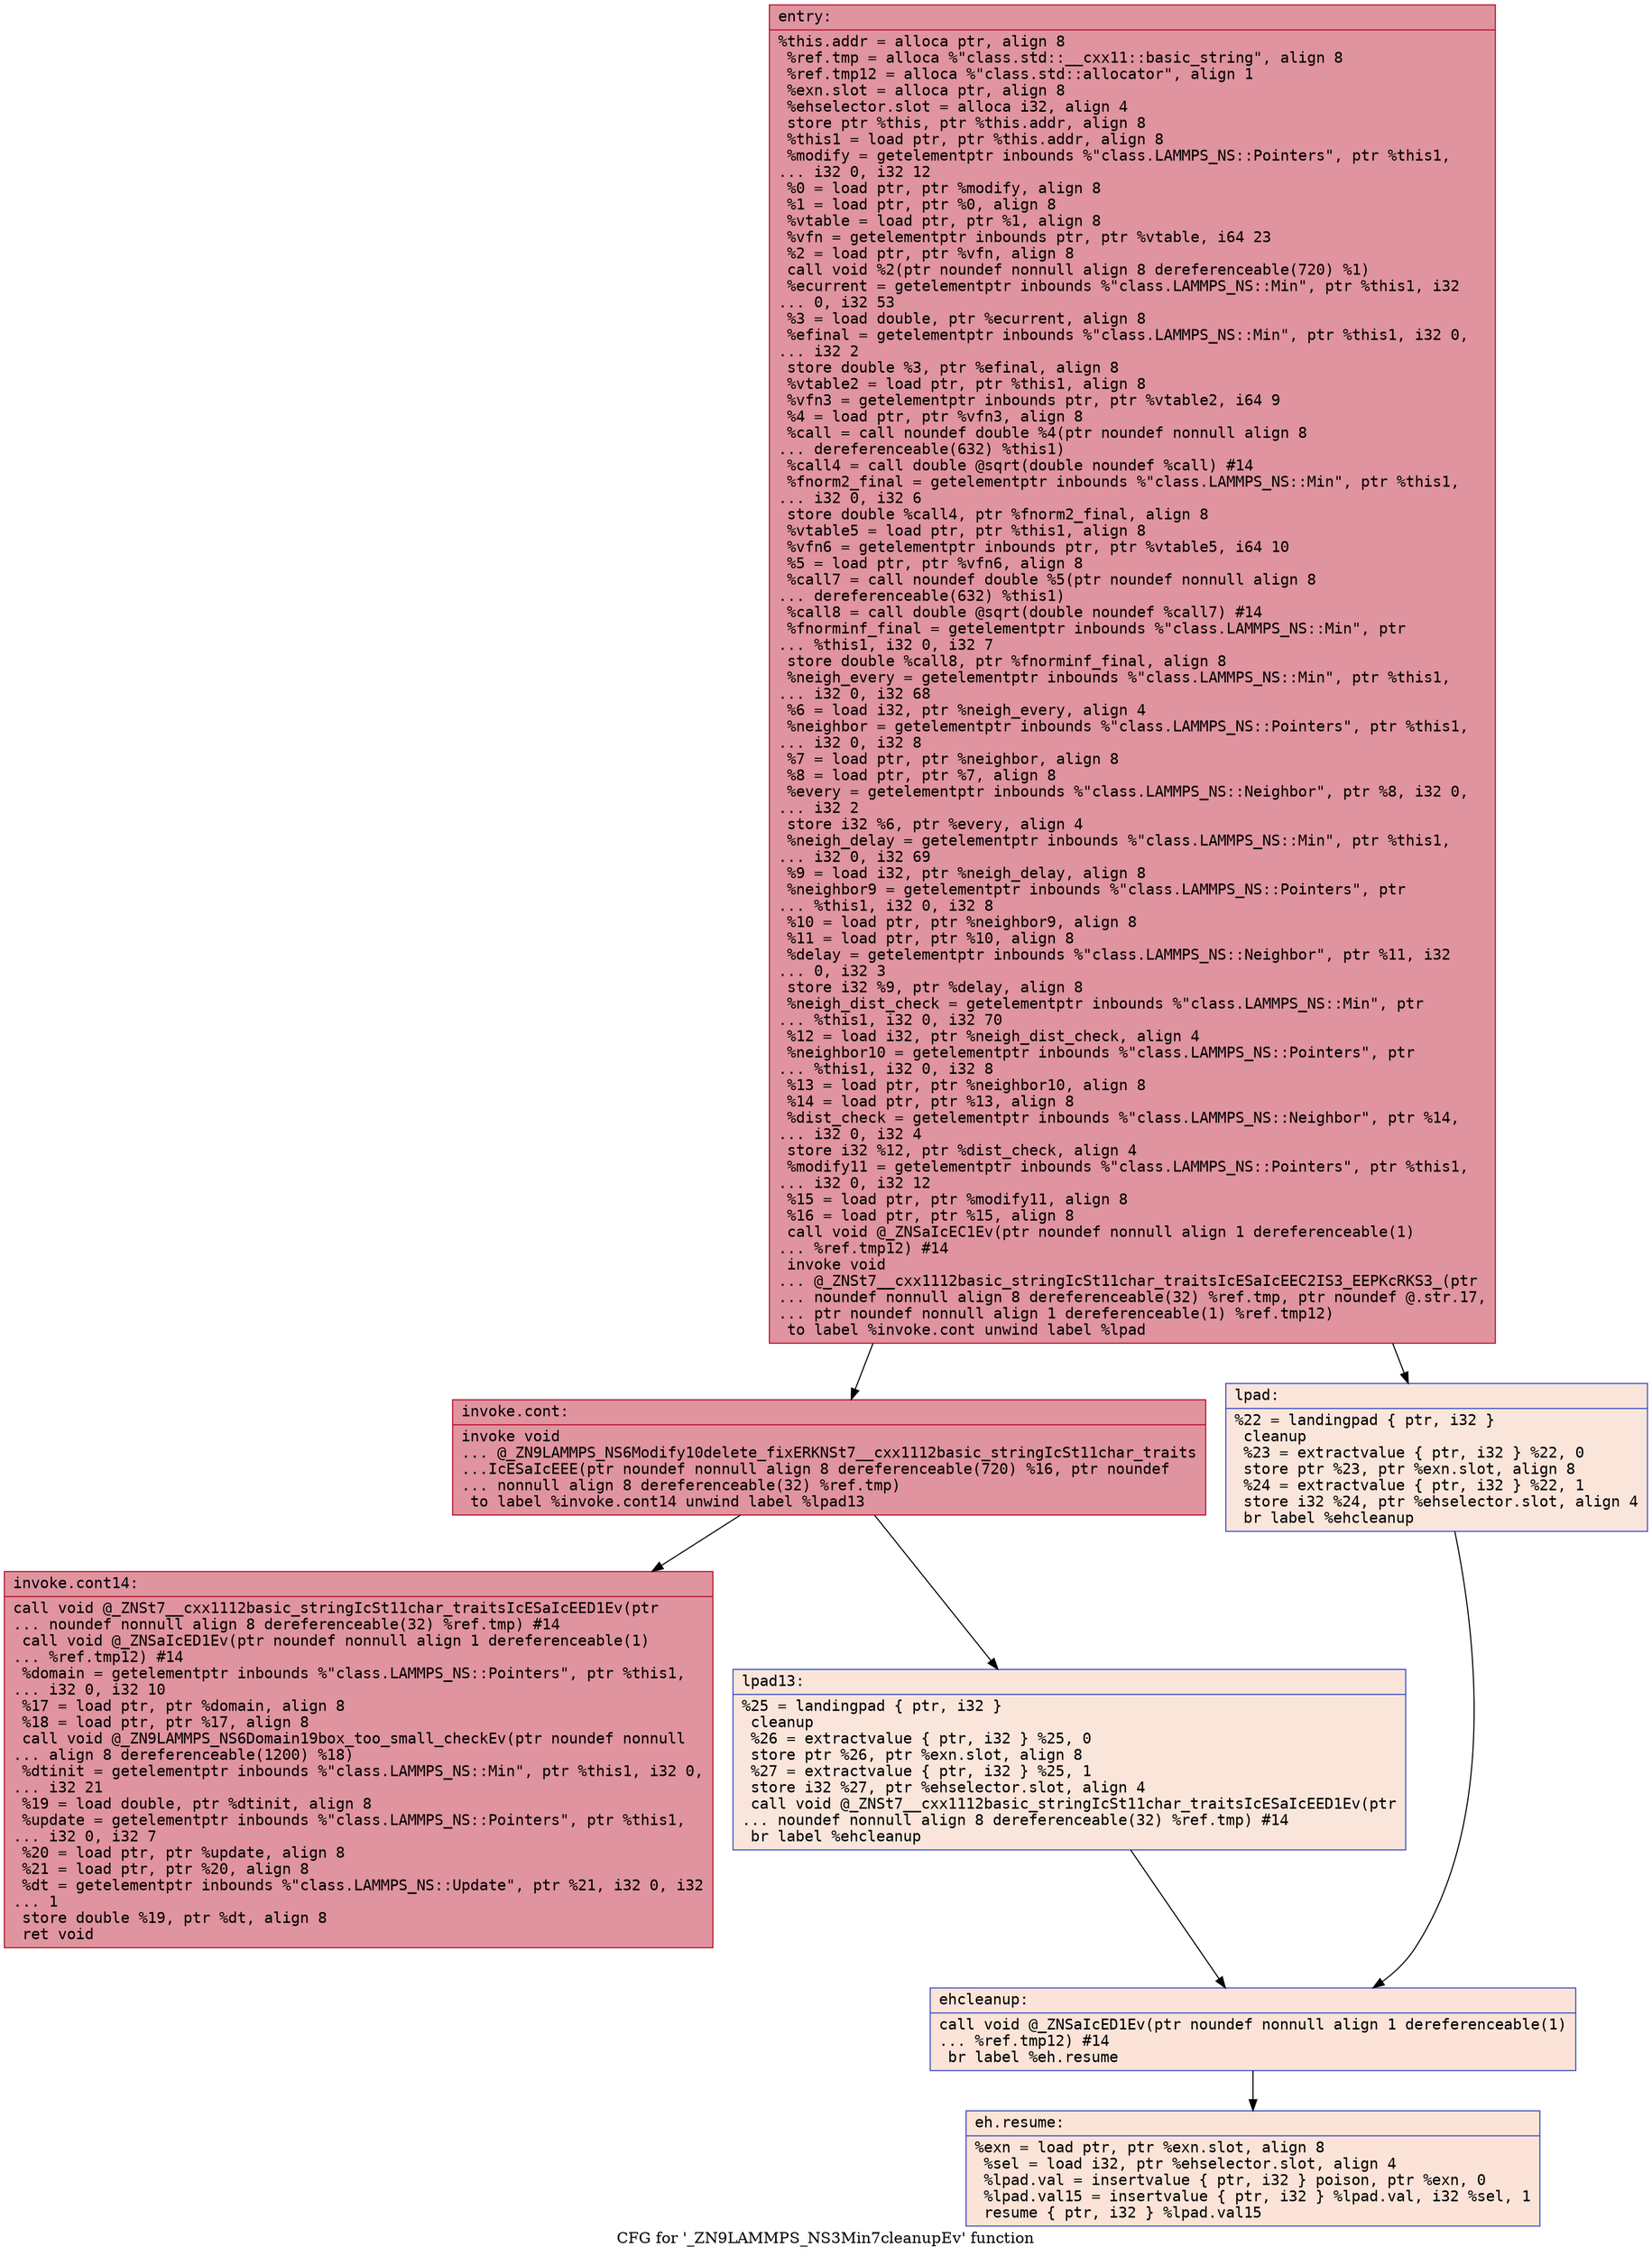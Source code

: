 digraph "CFG for '_ZN9LAMMPS_NS3Min7cleanupEv' function" {
	label="CFG for '_ZN9LAMMPS_NS3Min7cleanupEv' function";

	Node0x55814abf7200 [shape=record,color="#b70d28ff", style=filled, fillcolor="#b70d2870" fontname="Courier",label="{entry:\l|  %this.addr = alloca ptr, align 8\l  %ref.tmp = alloca %\"class.std::__cxx11::basic_string\", align 8\l  %ref.tmp12 = alloca %\"class.std::allocator\", align 1\l  %exn.slot = alloca ptr, align 8\l  %ehselector.slot = alloca i32, align 4\l  store ptr %this, ptr %this.addr, align 8\l  %this1 = load ptr, ptr %this.addr, align 8\l  %modify = getelementptr inbounds %\"class.LAMMPS_NS::Pointers\", ptr %this1,\l... i32 0, i32 12\l  %0 = load ptr, ptr %modify, align 8\l  %1 = load ptr, ptr %0, align 8\l  %vtable = load ptr, ptr %1, align 8\l  %vfn = getelementptr inbounds ptr, ptr %vtable, i64 23\l  %2 = load ptr, ptr %vfn, align 8\l  call void %2(ptr noundef nonnull align 8 dereferenceable(720) %1)\l  %ecurrent = getelementptr inbounds %\"class.LAMMPS_NS::Min\", ptr %this1, i32\l... 0, i32 53\l  %3 = load double, ptr %ecurrent, align 8\l  %efinal = getelementptr inbounds %\"class.LAMMPS_NS::Min\", ptr %this1, i32 0,\l... i32 2\l  store double %3, ptr %efinal, align 8\l  %vtable2 = load ptr, ptr %this1, align 8\l  %vfn3 = getelementptr inbounds ptr, ptr %vtable2, i64 9\l  %4 = load ptr, ptr %vfn3, align 8\l  %call = call noundef double %4(ptr noundef nonnull align 8\l... dereferenceable(632) %this1)\l  %call4 = call double @sqrt(double noundef %call) #14\l  %fnorm2_final = getelementptr inbounds %\"class.LAMMPS_NS::Min\", ptr %this1,\l... i32 0, i32 6\l  store double %call4, ptr %fnorm2_final, align 8\l  %vtable5 = load ptr, ptr %this1, align 8\l  %vfn6 = getelementptr inbounds ptr, ptr %vtable5, i64 10\l  %5 = load ptr, ptr %vfn6, align 8\l  %call7 = call noundef double %5(ptr noundef nonnull align 8\l... dereferenceable(632) %this1)\l  %call8 = call double @sqrt(double noundef %call7) #14\l  %fnorminf_final = getelementptr inbounds %\"class.LAMMPS_NS::Min\", ptr\l... %this1, i32 0, i32 7\l  store double %call8, ptr %fnorminf_final, align 8\l  %neigh_every = getelementptr inbounds %\"class.LAMMPS_NS::Min\", ptr %this1,\l... i32 0, i32 68\l  %6 = load i32, ptr %neigh_every, align 4\l  %neighbor = getelementptr inbounds %\"class.LAMMPS_NS::Pointers\", ptr %this1,\l... i32 0, i32 8\l  %7 = load ptr, ptr %neighbor, align 8\l  %8 = load ptr, ptr %7, align 8\l  %every = getelementptr inbounds %\"class.LAMMPS_NS::Neighbor\", ptr %8, i32 0,\l... i32 2\l  store i32 %6, ptr %every, align 4\l  %neigh_delay = getelementptr inbounds %\"class.LAMMPS_NS::Min\", ptr %this1,\l... i32 0, i32 69\l  %9 = load i32, ptr %neigh_delay, align 8\l  %neighbor9 = getelementptr inbounds %\"class.LAMMPS_NS::Pointers\", ptr\l... %this1, i32 0, i32 8\l  %10 = load ptr, ptr %neighbor9, align 8\l  %11 = load ptr, ptr %10, align 8\l  %delay = getelementptr inbounds %\"class.LAMMPS_NS::Neighbor\", ptr %11, i32\l... 0, i32 3\l  store i32 %9, ptr %delay, align 8\l  %neigh_dist_check = getelementptr inbounds %\"class.LAMMPS_NS::Min\", ptr\l... %this1, i32 0, i32 70\l  %12 = load i32, ptr %neigh_dist_check, align 4\l  %neighbor10 = getelementptr inbounds %\"class.LAMMPS_NS::Pointers\", ptr\l... %this1, i32 0, i32 8\l  %13 = load ptr, ptr %neighbor10, align 8\l  %14 = load ptr, ptr %13, align 8\l  %dist_check = getelementptr inbounds %\"class.LAMMPS_NS::Neighbor\", ptr %14,\l... i32 0, i32 4\l  store i32 %12, ptr %dist_check, align 4\l  %modify11 = getelementptr inbounds %\"class.LAMMPS_NS::Pointers\", ptr %this1,\l... i32 0, i32 12\l  %15 = load ptr, ptr %modify11, align 8\l  %16 = load ptr, ptr %15, align 8\l  call void @_ZNSaIcEC1Ev(ptr noundef nonnull align 1 dereferenceable(1)\l... %ref.tmp12) #14\l  invoke void\l... @_ZNSt7__cxx1112basic_stringIcSt11char_traitsIcESaIcEEC2IS3_EEPKcRKS3_(ptr\l... noundef nonnull align 8 dereferenceable(32) %ref.tmp, ptr noundef @.str.17,\l... ptr noundef nonnull align 1 dereferenceable(1) %ref.tmp12)\l          to label %invoke.cont unwind label %lpad\l}"];
	Node0x55814abf7200 -> Node0x55814acaf820[tooltip="entry -> invoke.cont\nProbability 100.00%" ];
	Node0x55814abf7200 -> Node0x55814acaf8a0[tooltip="entry -> lpad\nProbability 0.00%" ];
	Node0x55814acaf820 [shape=record,color="#b70d28ff", style=filled, fillcolor="#b70d2870" fontname="Courier",label="{invoke.cont:\l|  invoke void\l... @_ZN9LAMMPS_NS6Modify10delete_fixERKNSt7__cxx1112basic_stringIcSt11char_traits\l...IcESaIcEEE(ptr noundef nonnull align 8 dereferenceable(720) %16, ptr noundef\l... nonnull align 8 dereferenceable(32) %ref.tmp)\l          to label %invoke.cont14 unwind label %lpad13\l}"];
	Node0x55814acaf820 -> Node0x55814acaf7d0[tooltip="invoke.cont -> invoke.cont14\nProbability 100.00%" ];
	Node0x55814acaf820 -> Node0x55814acafad0[tooltip="invoke.cont -> lpad13\nProbability 0.00%" ];
	Node0x55814acaf7d0 [shape=record,color="#b70d28ff", style=filled, fillcolor="#b70d2870" fontname="Courier",label="{invoke.cont14:\l|  call void @_ZNSt7__cxx1112basic_stringIcSt11char_traitsIcESaIcEED1Ev(ptr\l... noundef nonnull align 8 dereferenceable(32) %ref.tmp) #14\l  call void @_ZNSaIcED1Ev(ptr noundef nonnull align 1 dereferenceable(1)\l... %ref.tmp12) #14\l  %domain = getelementptr inbounds %\"class.LAMMPS_NS::Pointers\", ptr %this1,\l... i32 0, i32 10\l  %17 = load ptr, ptr %domain, align 8\l  %18 = load ptr, ptr %17, align 8\l  call void @_ZN9LAMMPS_NS6Domain19box_too_small_checkEv(ptr noundef nonnull\l... align 8 dereferenceable(1200) %18)\l  %dtinit = getelementptr inbounds %\"class.LAMMPS_NS::Min\", ptr %this1, i32 0,\l... i32 21\l  %19 = load double, ptr %dtinit, align 8\l  %update = getelementptr inbounds %\"class.LAMMPS_NS::Pointers\", ptr %this1,\l... i32 0, i32 7\l  %20 = load ptr, ptr %update, align 8\l  %21 = load ptr, ptr %20, align 8\l  %dt = getelementptr inbounds %\"class.LAMMPS_NS::Update\", ptr %21, i32 0, i32\l... 1\l  store double %19, ptr %dt, align 8\l  ret void\l}"];
	Node0x55814acaf8a0 [shape=record,color="#3d50c3ff", style=filled, fillcolor="#f4c5ad70" fontname="Courier",label="{lpad:\l|  %22 = landingpad \{ ptr, i32 \}\l          cleanup\l  %23 = extractvalue \{ ptr, i32 \} %22, 0\l  store ptr %23, ptr %exn.slot, align 8\l  %24 = extractvalue \{ ptr, i32 \} %22, 1\l  store i32 %24, ptr %ehselector.slot, align 4\l  br label %ehcleanup\l}"];
	Node0x55814acaf8a0 -> Node0x55814acb0ab0[tooltip="lpad -> ehcleanup\nProbability 100.00%" ];
	Node0x55814acafad0 [shape=record,color="#3d50c3ff", style=filled, fillcolor="#f4c5ad70" fontname="Courier",label="{lpad13:\l|  %25 = landingpad \{ ptr, i32 \}\l          cleanup\l  %26 = extractvalue \{ ptr, i32 \} %25, 0\l  store ptr %26, ptr %exn.slot, align 8\l  %27 = extractvalue \{ ptr, i32 \} %25, 1\l  store i32 %27, ptr %ehselector.slot, align 4\l  call void @_ZNSt7__cxx1112basic_stringIcSt11char_traitsIcESaIcEED1Ev(ptr\l... noundef nonnull align 8 dereferenceable(32) %ref.tmp) #14\l  br label %ehcleanup\l}"];
	Node0x55814acafad0 -> Node0x55814acb0ab0[tooltip="lpad13 -> ehcleanup\nProbability 100.00%" ];
	Node0x55814acb0ab0 [shape=record,color="#3d50c3ff", style=filled, fillcolor="#f6bfa670" fontname="Courier",label="{ehcleanup:\l|  call void @_ZNSaIcED1Ev(ptr noundef nonnull align 1 dereferenceable(1)\l... %ref.tmp12) #14\l  br label %eh.resume\l}"];
	Node0x55814acb0ab0 -> Node0x55814acb10d0[tooltip="ehcleanup -> eh.resume\nProbability 100.00%" ];
	Node0x55814acb10d0 [shape=record,color="#3d50c3ff", style=filled, fillcolor="#f6bfa670" fontname="Courier",label="{eh.resume:\l|  %exn = load ptr, ptr %exn.slot, align 8\l  %sel = load i32, ptr %ehselector.slot, align 4\l  %lpad.val = insertvalue \{ ptr, i32 \} poison, ptr %exn, 0\l  %lpad.val15 = insertvalue \{ ptr, i32 \} %lpad.val, i32 %sel, 1\l  resume \{ ptr, i32 \} %lpad.val15\l}"];
}
